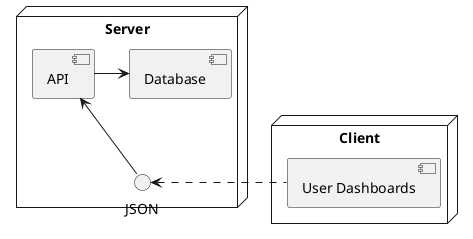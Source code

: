 @startuml WebApp Architecture

node "Server" {
[API]->[Database]
}

node "Server" {
[API] <-- JSON
[Database]
}

node "Client" {  
  JSON <. [User Dashboards] 
}
@enduml